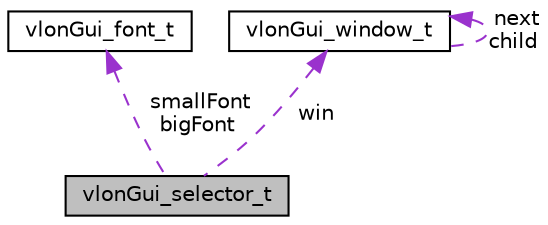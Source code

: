 digraph "vlonGui_selector_t"
{
  edge [fontname="Helvetica",fontsize="10",labelfontname="Helvetica",labelfontsize="10"];
  node [fontname="Helvetica",fontsize="10",shape=record];
  Node1 [label="vlonGui_selector_t",height=0.2,width=0.4,color="black", fillcolor="grey75", style="filled", fontcolor="black"];
  Node2 -> Node1 [dir="back",color="darkorchid3",fontsize="10",style="dashed",label=" smallFont\nbigFont" ,fontname="Helvetica"];
  Node2 [label="vlonGui_font_t",height=0.2,width=0.4,color="black", fillcolor="white", style="filled",URL="$structvlonGui__font__t.html"];
  Node3 -> Node1 [dir="back",color="darkorchid3",fontsize="10",style="dashed",label=" win" ,fontname="Helvetica"];
  Node3 [label="vlonGui_window_t",height=0.2,width=0.4,color="black", fillcolor="white", style="filled",URL="$structvlonGui__window__t.html",tooltip="hfdugfgofugufuoauogu "];
  Node3 -> Node3 [dir="back",color="darkorchid3",fontsize="10",style="dashed",label=" next\nchild" ,fontname="Helvetica"];
}
